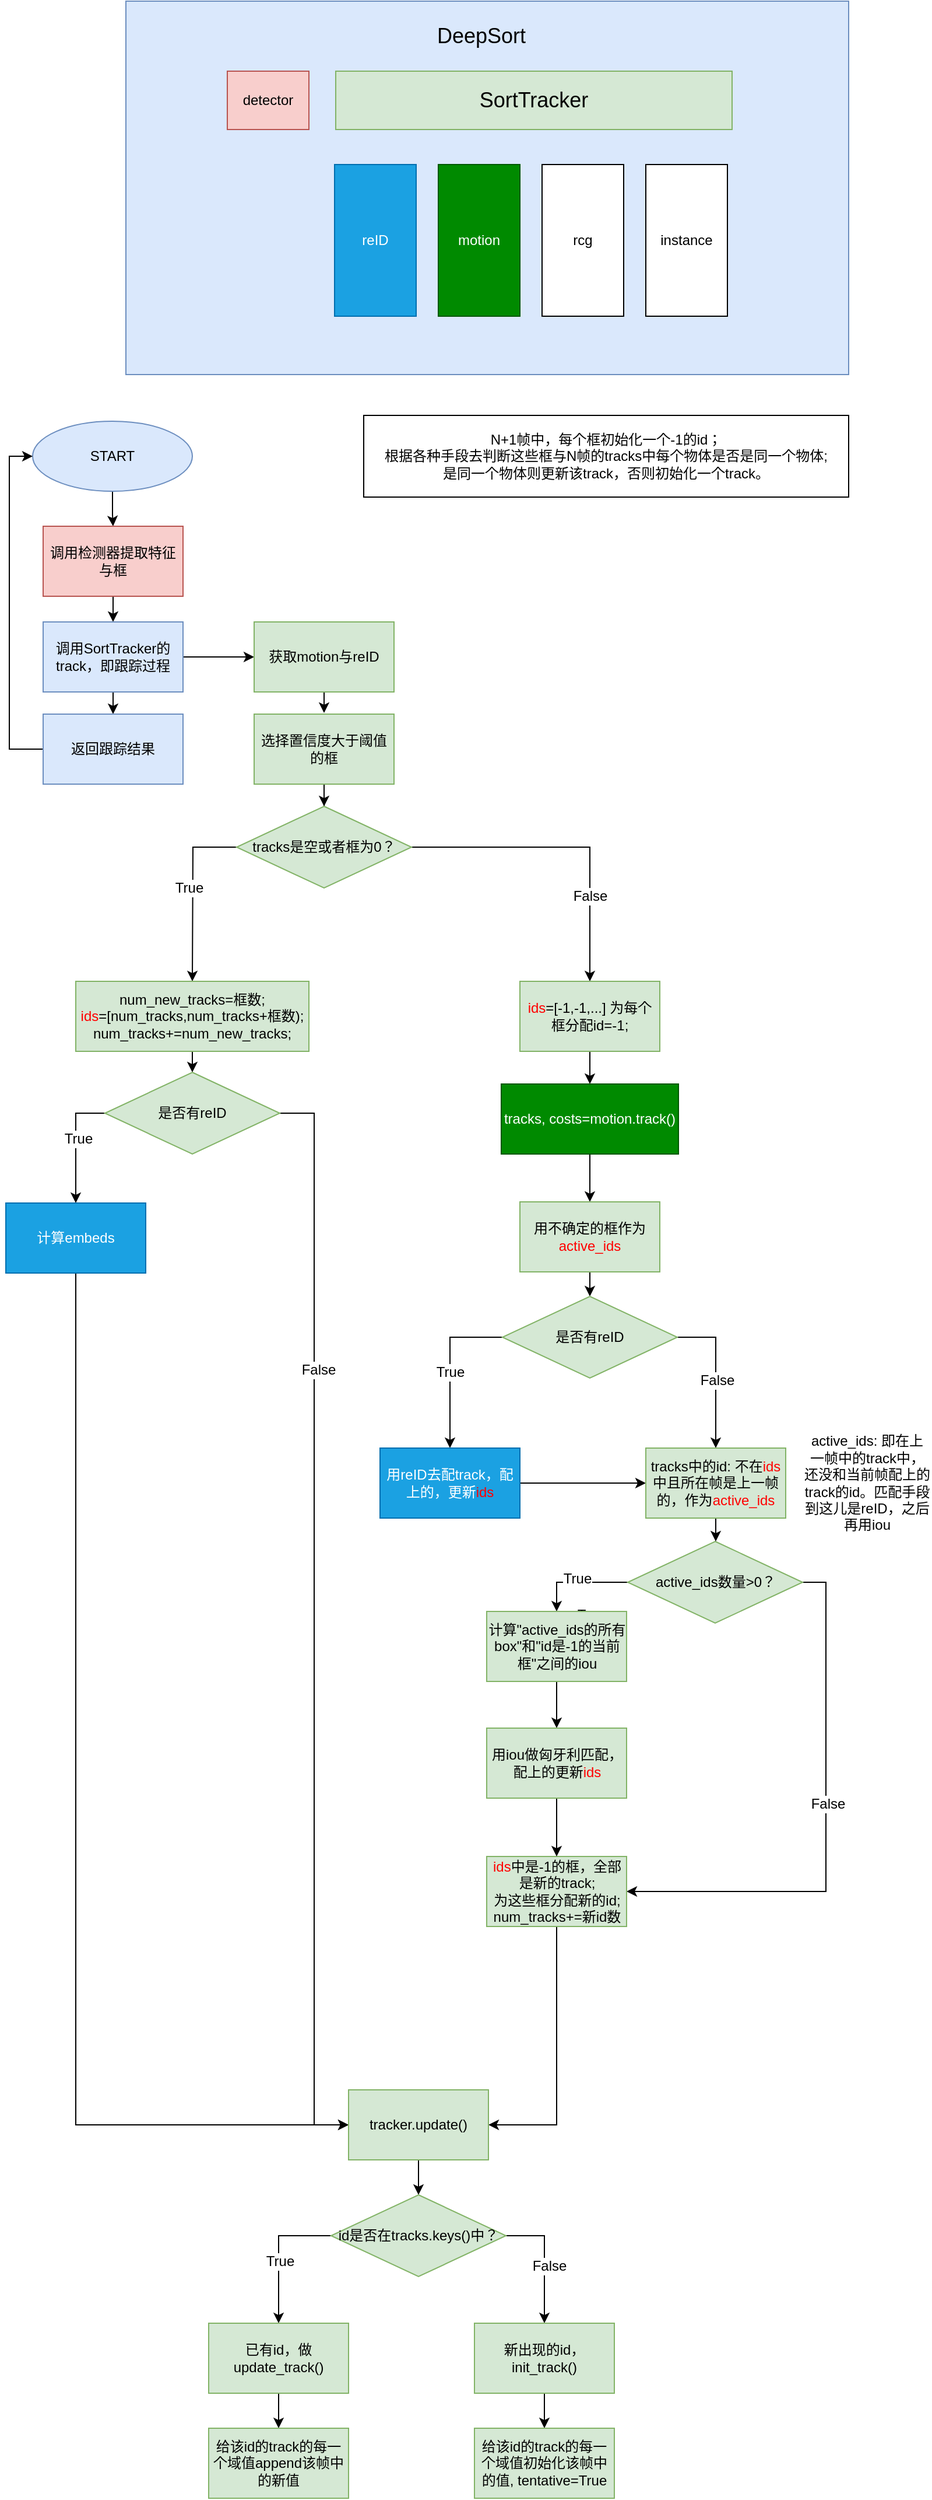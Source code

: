 <mxfile version="12.2.4" pages="1"><diagram id="D8LUkx4nPlUKm8RPPeIT" name="Page-1"><mxGraphModel dx="958" dy="534" grid="1" gridSize="10" guides="1" tooltips="1" connect="1" arrows="1" fold="1" page="1" pageScale="1" pageWidth="827" pageHeight="1169" math="0" shadow="0"><root><mxCell id="0"/><mxCell id="1" parent="0"/><mxCell id="2" value="" style="rounded=0;whiteSpace=wrap;html=1;fillColor=#dae8fc;strokeColor=#6c8ebf;" parent="1" vertex="1"><mxGeometry x="120" y="30" width="620" height="320" as="geometry"/></mxCell><mxCell id="3" value="&lt;font style=&quot;font-size: 18px&quot;&gt;DeepSort&lt;/font&gt;" style="text;html=1;strokeColor=none;fillColor=none;align=center;verticalAlign=middle;whiteSpace=wrap;rounded=0;" parent="1" vertex="1"><mxGeometry x="369" y="30" width="112" height="60" as="geometry"/></mxCell><mxCell id="4" value="&lt;span style=&quot;font-size: 18px ; white-space: normal&quot;&gt;SortTracker&lt;/span&gt;" style="rounded=0;whiteSpace=wrap;html=1;fillColor=#d5e8d4;strokeColor=#82b366;" parent="1" vertex="1"><mxGeometry x="300" y="90" width="340" height="50" as="geometry"/></mxCell><mxCell id="12" value="detector" style="rounded=0;whiteSpace=wrap;html=1;fillColor=#f8cecc;strokeColor=#b85450;" parent="1" vertex="1"><mxGeometry x="207" y="90" width="70" height="50" as="geometry"/></mxCell><mxCell id="14" value="reID" style="rounded=0;whiteSpace=wrap;html=1;fillColor=#1ba1e2;strokeColor=#006EAF;fontColor=#ffffff;" parent="1" vertex="1"><mxGeometry x="299" y="170" width="70" height="130" as="geometry"/></mxCell><mxCell id="15" value="motion" style="rounded=0;whiteSpace=wrap;html=1;fillColor=#008a00;strokeColor=#005700;fontColor=#ffffff;" parent="1" vertex="1"><mxGeometry x="388" y="170" width="70" height="130" as="geometry"/></mxCell><mxCell id="16" value="rcg" style="rounded=0;whiteSpace=wrap;html=1;" parent="1" vertex="1"><mxGeometry x="477" y="170" width="70" height="130" as="geometry"/></mxCell><mxCell id="17" value="instance" style="rounded=0;whiteSpace=wrap;html=1;" parent="1" vertex="1"><mxGeometry x="566" y="170" width="70" height="130" as="geometry"/></mxCell><mxCell id="20" value="" style="edgeStyle=orthogonalEdgeStyle;rounded=0;orthogonalLoop=1;jettySize=auto;html=1;" parent="1" source="18" target="19" edge="1"><mxGeometry relative="1" as="geometry"/></mxCell><mxCell id="18" value="START" style="ellipse;whiteSpace=wrap;html=1;fillColor=#dae8fc;strokeColor=#6c8ebf;" parent="1" vertex="1"><mxGeometry x="40" y="390" width="137" height="60" as="geometry"/></mxCell><mxCell id="22" value="" style="edgeStyle=orthogonalEdgeStyle;rounded=0;orthogonalLoop=1;jettySize=auto;html=1;" parent="1" source="19" target="21" edge="1"><mxGeometry relative="1" as="geometry"/></mxCell><mxCell id="19" value="调用检测器提取特征与框" style="rounded=0;whiteSpace=wrap;html=1;fillColor=#f8cecc;strokeColor=#b85450;" parent="1" vertex="1"><mxGeometry x="49" y="480" width="120" height="60" as="geometry"/></mxCell><mxCell id="24" style="edgeStyle=orthogonalEdgeStyle;rounded=0;orthogonalLoop=1;jettySize=auto;html=1;exitX=0.5;exitY=1;exitDx=0;exitDy=0;entryX=0.5;entryY=0;entryDx=0;entryDy=0;" parent="1" source="21" target="23" edge="1"><mxGeometry relative="1" as="geometry"/></mxCell><mxCell id="26" value="" style="edgeStyle=orthogonalEdgeStyle;rounded=0;orthogonalLoop=1;jettySize=auto;html=1;" parent="1" source="21" target="25" edge="1"><mxGeometry relative="1" as="geometry"/></mxCell><mxCell id="21" value="调用SortTracker的track，即跟踪过程" style="rounded=0;whiteSpace=wrap;html=1;fillColor=#dae8fc;strokeColor=#6c8ebf;" parent="1" vertex="1"><mxGeometry x="49" y="562" width="120" height="60" as="geometry"/></mxCell><mxCell id="95" style="edgeStyle=orthogonalEdgeStyle;rounded=0;orthogonalLoop=1;jettySize=auto;html=1;entryX=0;entryY=0.5;entryDx=0;entryDy=0;exitX=0;exitY=0.5;exitDx=0;exitDy=0;" parent="1" source="23" target="18" edge="1"><mxGeometry relative="1" as="geometry"/></mxCell><mxCell id="23" value="返回跟踪结果" style="rounded=0;whiteSpace=wrap;html=1;fillColor=#dae8fc;strokeColor=#6c8ebf;" parent="1" vertex="1"><mxGeometry x="49" y="641" width="120" height="60" as="geometry"/></mxCell><mxCell id="28" style="edgeStyle=orthogonalEdgeStyle;rounded=0;orthogonalLoop=1;jettySize=auto;html=1;exitX=0.5;exitY=1;exitDx=0;exitDy=0;" parent="1" source="25" edge="1"><mxGeometry relative="1" as="geometry"><mxPoint x="290" y="640" as="targetPoint"/></mxGeometry></mxCell><mxCell id="25" value="获取motion与reID" style="rounded=0;whiteSpace=wrap;html=1;fillColor=#d5e8d4;strokeColor=#82b366;" parent="1" vertex="1"><mxGeometry x="230" y="562" width="120" height="60" as="geometry"/></mxCell><mxCell id="30" value="" style="edgeStyle=orthogonalEdgeStyle;rounded=0;orthogonalLoop=1;jettySize=auto;html=1;" parent="1" source="27" target="29" edge="1"><mxGeometry relative="1" as="geometry"/></mxCell><mxCell id="27" value="选择置信度大于阈值的框" style="rounded=0;whiteSpace=wrap;html=1;fillColor=#d5e8d4;strokeColor=#82b366;" parent="1" vertex="1"><mxGeometry x="230" y="641" width="120" height="60" as="geometry"/></mxCell><mxCell id="34" style="edgeStyle=orthogonalEdgeStyle;rounded=0;orthogonalLoop=1;jettySize=auto;html=1;entryX=0.5;entryY=0;entryDx=0;entryDy=0;exitX=0;exitY=0.5;exitDx=0;exitDy=0;" parent="1" source="29" edge="1"><mxGeometry relative="1" as="geometry"><mxPoint x="177" y="870" as="targetPoint"/></mxGeometry></mxCell><mxCell id="35" value="True" style="text;html=1;resizable=0;points=[];align=center;verticalAlign=middle;labelBackgroundColor=#ffffff;" parent="34" vertex="1" connectable="0"><mxGeometry x="-0.059" y="-4" relative="1" as="geometry"><mxPoint as="offset"/></mxGeometry></mxCell><mxCell id="47" style="edgeStyle=orthogonalEdgeStyle;rounded=0;orthogonalLoop=1;jettySize=auto;html=1;exitX=1;exitY=0.5;exitDx=0;exitDy=0;entryX=0.5;entryY=0;entryDx=0;entryDy=0;" parent="1" source="29" target="46" edge="1"><mxGeometry relative="1" as="geometry"/></mxCell><mxCell id="48" value="False" style="text;html=1;resizable=0;points=[];align=center;verticalAlign=middle;labelBackgroundColor=#ffffff;" parent="47" vertex="1" connectable="0"><mxGeometry x="0.142" y="-42" relative="1" as="geometry"><mxPoint x="42" y="42" as="offset"/></mxGeometry></mxCell><mxCell id="29" value="tracks是空或者框为0？" style="rhombus;whiteSpace=wrap;html=1;fillColor=#d5e8d4;strokeColor=#82b366;" parent="1" vertex="1"><mxGeometry x="215" y="720" width="150" height="70" as="geometry"/></mxCell><mxCell id="39" style="edgeStyle=orthogonalEdgeStyle;rounded=0;orthogonalLoop=1;jettySize=auto;html=1;exitX=0.5;exitY=1;exitDx=0;exitDy=0;entryX=0.5;entryY=0;entryDx=0;entryDy=0;" parent="1" source="36" target="38" edge="1"><mxGeometry relative="1" as="geometry"/></mxCell><mxCell id="36" value="num_new_tracks=框数;&lt;br&gt;&lt;font color=&quot;#ff0000&quot;&gt;ids&lt;/font&gt;=[num_tracks,num_tracks+框数);&lt;br&gt;num_tracks+=num_new_tracks;" style="rounded=0;whiteSpace=wrap;html=1;fillColor=#d5e8d4;strokeColor=#82b366;" parent="1" vertex="1"><mxGeometry x="77" y="870" width="200" height="60" as="geometry"/></mxCell><mxCell id="41" style="edgeStyle=orthogonalEdgeStyle;rounded=0;orthogonalLoop=1;jettySize=auto;html=1;exitX=0;exitY=0.5;exitDx=0;exitDy=0;entryX=0.5;entryY=0;entryDx=0;entryDy=0;" parent="1" source="38" target="40" edge="1"><mxGeometry relative="1" as="geometry"/></mxCell><mxCell id="42" value="True" style="text;html=1;resizable=0;points=[];align=center;verticalAlign=middle;labelBackgroundColor=#ffffff;" parent="41" vertex="1" connectable="0"><mxGeometry x="-0.078" y="2" relative="1" as="geometry"><mxPoint as="offset"/></mxGeometry></mxCell><mxCell id="44" style="edgeStyle=orthogonalEdgeStyle;rounded=0;orthogonalLoop=1;jettySize=auto;html=1;exitX=1;exitY=0.5;exitDx=0;exitDy=0;entryX=0;entryY=0.5;entryDx=0;entryDy=0;" parent="1" source="38" target="65" edge="1"><mxGeometry relative="1" as="geometry"><mxPoint x="277" y="1059" as="targetPoint"/></mxGeometry></mxCell><mxCell id="45" value="False" style="text;html=1;resizable=0;points=[];align=center;verticalAlign=middle;labelBackgroundColor=#ffffff;" parent="44" vertex="1" connectable="0"><mxGeometry x="-0.505" y="-20" relative="1" as="geometry"><mxPoint x="23" y="20" as="offset"/></mxGeometry></mxCell><mxCell id="38" value="是否有reID" style="rhombus;whiteSpace=wrap;html=1;fillColor=#d5e8d4;strokeColor=#82b366;" parent="1" vertex="1"><mxGeometry x="102" y="948" width="150" height="70" as="geometry"/></mxCell><mxCell id="92" style="edgeStyle=orthogonalEdgeStyle;rounded=0;orthogonalLoop=1;jettySize=auto;html=1;entryX=0;entryY=0.5;entryDx=0;entryDy=0;exitX=0.5;exitY=1;exitDx=0;exitDy=0;" parent="1" source="40" target="65" edge="1"><mxGeometry relative="1" as="geometry"/></mxCell><mxCell id="40" value="计算embeds" style="rounded=0;whiteSpace=wrap;html=1;fillColor=#1ba1e2;strokeColor=#006EAF;fontColor=#ffffff;" parent="1" vertex="1"><mxGeometry x="17" y="1060" width="120" height="60" as="geometry"/></mxCell><mxCell id="50" value="" style="edgeStyle=orthogonalEdgeStyle;rounded=0;orthogonalLoop=1;jettySize=auto;html=1;" parent="1" source="46" target="49" edge="1"><mxGeometry relative="1" as="geometry"/></mxCell><mxCell id="46" value="&lt;font color=&quot;#ff0000&quot;&gt;ids&lt;/font&gt;=[-1,-1,...] 为每个框分配id=-1;&lt;br&gt;" style="rounded=0;whiteSpace=wrap;html=1;fillColor=#d5e8d4;strokeColor=#82b366;" parent="1" vertex="1"><mxGeometry x="458" y="870" width="120" height="60" as="geometry"/></mxCell><mxCell id="52" value="" style="edgeStyle=orthogonalEdgeStyle;rounded=0;orthogonalLoop=1;jettySize=auto;html=1;" parent="1" source="49" target="51" edge="1"><mxGeometry relative="1" as="geometry"/></mxCell><mxCell id="49" value="tracks, costs=motion.track()&lt;br&gt;" style="rounded=0;whiteSpace=wrap;html=1;fillColor=#008a00;strokeColor=#005700;fontColor=#ffffff;" parent="1" vertex="1"><mxGeometry x="442" y="958" width="152" height="60" as="geometry"/></mxCell><mxCell id="83" value="" style="edgeStyle=orthogonalEdgeStyle;rounded=0;orthogonalLoop=1;jettySize=auto;html=1;" parent="1" source="51" target="82" edge="1"><mxGeometry relative="1" as="geometry"/></mxCell><mxCell id="51" value="用不确定的框作为&lt;font color=&quot;#ff0000&quot;&gt;active_ids&lt;/font&gt;" style="rounded=0;whiteSpace=wrap;html=1;fillColor=#d5e8d4;strokeColor=#82b366;" parent="1" vertex="1"><mxGeometry x="458" y="1059" width="120" height="60" as="geometry"/></mxCell><mxCell id="56" style="edgeStyle=orthogonalEdgeStyle;rounded=0;orthogonalLoop=1;jettySize=auto;html=1;exitX=0;exitY=0.5;exitDx=0;exitDy=0;entryX=0.5;entryY=0;entryDx=0;entryDy=0;" parent="1" source="53" target="55" edge="1"><mxGeometry relative="1" as="geometry"/></mxCell><mxCell id="57" value="True" style="text;html=1;resizable=0;points=[];align=center;verticalAlign=middle;labelBackgroundColor=#ffffff;" parent="56" vertex="1" connectable="0"><mxGeometry x="-0.252" y="28" relative="1" as="geometry"><mxPoint as="offset"/></mxGeometry></mxCell><mxCell id="103" value="True" style="text;html=1;resizable=0;points=[];align=center;verticalAlign=middle;labelBackgroundColor=#ffffff;" parent="56" vertex="1" connectable="0"><mxGeometry x="0.023" y="-3" relative="1" as="geometry"><mxPoint as="offset"/></mxGeometry></mxCell><mxCell id="59" style="edgeStyle=orthogonalEdgeStyle;rounded=0;orthogonalLoop=1;jettySize=auto;html=1;entryX=1;entryY=0.5;entryDx=0;entryDy=0;exitX=1;exitY=0.5;exitDx=0;exitDy=0;" parent="1" source="53" target="61" edge="1"><mxGeometry relative="1" as="geometry"><mxPoint x="763" y="1480" as="targetPoint"/></mxGeometry></mxCell><mxCell id="60" value="False" style="text;html=1;resizable=0;points=[];align=center;verticalAlign=middle;labelBackgroundColor=#ffffff;" parent="59" vertex="1" connectable="0"><mxGeometry x="-0.21" y="-30" relative="1" as="geometry"><mxPoint x="31" y="30" as="offset"/></mxGeometry></mxCell><mxCell id="53" value="active_ids数量&amp;gt;0？" style="rhombus;whiteSpace=wrap;html=1;fillColor=#d5e8d4;strokeColor=#82b366;" parent="1" vertex="1"><mxGeometry x="550.5" y="1350" width="150" height="70" as="geometry"/></mxCell><mxCell id="101" style="edgeStyle=orthogonalEdgeStyle;rounded=0;orthogonalLoop=1;jettySize=auto;html=1;exitX=0.5;exitY=1;exitDx=0;exitDy=0;entryX=0.5;entryY=0;entryDx=0;entryDy=0;" parent="1" source="55" target="100" edge="1"><mxGeometry relative="1" as="geometry"/></mxCell><mxCell id="55" value="计算&quot;active_ids的所有box&quot;和&quot;id是-1的当前框&quot;之间的iou" style="rounded=0;whiteSpace=wrap;html=1;fillColor=#d5e8d4;strokeColor=#82b366;" parent="1" vertex="1"><mxGeometry x="429.5" y="1410" width="120" height="60" as="geometry"/></mxCell><mxCell id="66" style="edgeStyle=orthogonalEdgeStyle;rounded=0;orthogonalLoop=1;jettySize=auto;html=1;entryX=1;entryY=0.5;entryDx=0;entryDy=0;exitX=0.5;exitY=1;exitDx=0;exitDy=0;" parent="1" source="61" target="65" edge="1"><mxGeometry relative="1" as="geometry"/></mxCell><mxCell id="61" value="&lt;font color=&quot;#ff0000&quot;&gt;ids&lt;/font&gt;中是-1的框，全部是新的track;&lt;br&gt;为这些框分配新的id;&lt;br&gt;num_tracks+=新id数" style="rounded=0;whiteSpace=wrap;html=1;fillColor=#d5e8d4;strokeColor=#82b366;" parent="1" vertex="1"><mxGeometry x="429.5" y="1620" width="120" height="60" as="geometry"/></mxCell><mxCell id="69" value="" style="edgeStyle=orthogonalEdgeStyle;rounded=0;orthogonalLoop=1;jettySize=auto;html=1;" parent="1" source="65" edge="1"><mxGeometry relative="1" as="geometry"><mxPoint x="371" y="1910" as="targetPoint"/></mxGeometry></mxCell><mxCell id="65" value="tracker.update()" style="rounded=0;whiteSpace=wrap;html=1;fillColor=#d5e8d4;strokeColor=#82b366;" parent="1" vertex="1"><mxGeometry x="311" y="1820" width="120" height="60" as="geometry"/></mxCell><mxCell id="72" style="edgeStyle=orthogonalEdgeStyle;rounded=0;orthogonalLoop=1;jettySize=auto;html=1;entryX=0.5;entryY=0;entryDx=0;entryDy=0;exitX=0;exitY=0.5;exitDx=0;exitDy=0;" parent="1" source="70" target="71" edge="1"><mxGeometry relative="1" as="geometry"/></mxCell><mxCell id="73" value="True" style="text;html=1;resizable=0;points=[];align=center;verticalAlign=middle;labelBackgroundColor=#ffffff;" parent="72" vertex="1" connectable="0"><mxGeometry x="-0.267" y="22" relative="1" as="geometry"><mxPoint as="offset"/></mxGeometry></mxCell><mxCell id="75" style="edgeStyle=orthogonalEdgeStyle;rounded=0;orthogonalLoop=1;jettySize=auto;html=1;exitX=1;exitY=0.5;exitDx=0;exitDy=0;entryX=0.5;entryY=0;entryDx=0;entryDy=0;" parent="1" source="70" target="74" edge="1"><mxGeometry relative="1" as="geometry"/></mxCell><mxCell id="76" value="False" style="text;html=1;resizable=0;points=[];align=center;verticalAlign=middle;labelBackgroundColor=#ffffff;" parent="75" vertex="1" connectable="0"><mxGeometry x="0.093" y="4" relative="1" as="geometry"><mxPoint as="offset"/></mxGeometry></mxCell><mxCell id="70" value="id是否在tracks.keys()中？" style="rhombus;whiteSpace=wrap;html=1;fillColor=#d5e8d4;strokeColor=#82b366;" parent="1" vertex="1"><mxGeometry x="296" y="1910" width="150" height="70" as="geometry"/></mxCell><mxCell id="78" value="" style="edgeStyle=orthogonalEdgeStyle;rounded=0;orthogonalLoop=1;jettySize=auto;html=1;" parent="1" source="71" target="77" edge="1"><mxGeometry relative="1" as="geometry"/></mxCell><mxCell id="71" value="已有id，做update_track()" style="rounded=0;whiteSpace=wrap;html=1;fillColor=#d5e8d4;strokeColor=#82b366;" parent="1" vertex="1"><mxGeometry x="191" y="2020" width="120" height="60" as="geometry"/></mxCell><mxCell id="80" value="" style="edgeStyle=orthogonalEdgeStyle;rounded=0;orthogonalLoop=1;jettySize=auto;html=1;" parent="1" source="74" target="79" edge="1"><mxGeometry relative="1" as="geometry"/></mxCell><mxCell id="74" value="新出现的id，init_track()" style="rounded=0;whiteSpace=wrap;html=1;fillColor=#d5e8d4;strokeColor=#82b366;" parent="1" vertex="1"><mxGeometry x="419" y="2020" width="120" height="60" as="geometry"/></mxCell><mxCell id="77" value="给该id的track的每一个域值append该帧中的新值" style="rounded=0;whiteSpace=wrap;html=1;fillColor=#d5e8d4;strokeColor=#82b366;" parent="1" vertex="1"><mxGeometry x="191" y="2110" width="120" height="60" as="geometry"/></mxCell><mxCell id="79" value="给该id的track的每一个域值初始化该帧中的值, tentative=True" style="rounded=0;whiteSpace=wrap;html=1;fillColor=#d5e8d4;strokeColor=#82b366;" parent="1" vertex="1"><mxGeometry x="419" y="2110" width="120" height="60" as="geometry"/></mxCell><mxCell id="81" value="N+1帧中，每个框初始化一个-1的id；&lt;br&gt;根据各种手段去判断这些框与N帧的tracks中每个物体是否是同一个物体;&lt;br&gt;是同一个物体则更新该track，否则初始化一个track。" style="rounded=0;whiteSpace=wrap;html=1;" parent="1" vertex="1"><mxGeometry x="324" y="385" width="416" height="70" as="geometry"/></mxCell><mxCell id="86" style="edgeStyle=orthogonalEdgeStyle;rounded=0;orthogonalLoop=1;jettySize=auto;html=1;exitX=0;exitY=0.5;exitDx=0;exitDy=0;entryX=0.5;entryY=0;entryDx=0;entryDy=0;" parent="1" source="82" target="84" edge="1"><mxGeometry relative="1" as="geometry"/></mxCell><mxCell id="87" value="True" style="text;html=1;resizable=0;points=[];align=center;verticalAlign=middle;labelBackgroundColor=#ffffff;" parent="86" vertex="1" connectable="0"><mxGeometry x="0.071" relative="1" as="geometry"><mxPoint as="offset"/></mxGeometry></mxCell><mxCell id="89" style="edgeStyle=orthogonalEdgeStyle;rounded=0;orthogonalLoop=1;jettySize=auto;html=1;entryX=0.5;entryY=0;entryDx=0;entryDy=0;exitX=1;exitY=0.5;exitDx=0;exitDy=0;" parent="1" source="82" target="88" edge="1"><mxGeometry relative="1" as="geometry"/></mxCell><mxCell id="90" value="False" style="text;html=1;resizable=0;points=[];align=center;verticalAlign=middle;labelBackgroundColor=#ffffff;" parent="89" vertex="1" connectable="0"><mxGeometry x="0.094" y="1" relative="1" as="geometry"><mxPoint as="offset"/></mxGeometry></mxCell><mxCell id="82" value="是否有reID" style="rhombus;whiteSpace=wrap;html=1;fillColor=#d5e8d4;strokeColor=#82b366;" parent="1" vertex="1"><mxGeometry x="443" y="1140" width="150" height="70" as="geometry"/></mxCell><mxCell id="96" style="edgeStyle=orthogonalEdgeStyle;rounded=0;orthogonalLoop=1;jettySize=auto;html=1;entryX=0;entryY=0.5;entryDx=0;entryDy=0;" parent="1" source="84" target="88" edge="1"><mxGeometry relative="1" as="geometry"><mxPoint x="560" y="1300" as="targetPoint"/></mxGeometry></mxCell><mxCell id="84" value="用reID去配track，配上的，更新&lt;font color=&quot;#ff0000&quot;&gt;ids&lt;/font&gt;" style="rounded=0;whiteSpace=wrap;html=1;fillColor=#1ba1e2;strokeColor=#006EAF;fontColor=#ffffff;" parent="1" vertex="1"><mxGeometry x="338" y="1270" width="120" height="60" as="geometry"/></mxCell><mxCell id="91" value="" style="edgeStyle=orthogonalEdgeStyle;rounded=0;orthogonalLoop=1;jettySize=auto;html=1;" parent="1" source="88" target="53" edge="1"><mxGeometry relative="1" as="geometry"/></mxCell><mxCell id="88" value="tracks中的id: 不在&lt;font color=&quot;#ff0000&quot;&gt;ids&lt;/font&gt;中且所在帧是上一帧的，作为&lt;font color=&quot;#ff0000&quot;&gt;active_ids&lt;/font&gt;" style="rounded=0;whiteSpace=wrap;html=1;fillColor=#d5e8d4;strokeColor=#82b366;" parent="1" vertex="1"><mxGeometry x="566" y="1270" width="120" height="60" as="geometry"/></mxCell><mxCell id="97" value="active_ids: 即在上一帧中的track中，还没和当前帧配上的track的id。匹配手段到这儿是reID，之后再用iou" style="text;html=1;strokeColor=none;fillColor=none;align=center;verticalAlign=middle;whiteSpace=wrap;rounded=0;" parent="1" vertex="1"><mxGeometry x="700.5" y="1275" width="110" height="50" as="geometry"/></mxCell><mxCell id="102" value="" style="edgeStyle=orthogonalEdgeStyle;rounded=0;orthogonalLoop=1;jettySize=auto;html=1;" parent="1" source="100" target="61" edge="1"><mxGeometry relative="1" as="geometry"/></mxCell><mxCell id="100" value="用iou做匈牙利匹配，配上的更新&lt;font color=&quot;#ff0000&quot;&gt;ids&lt;/font&gt;" style="rounded=0;whiteSpace=wrap;html=1;fillColor=#d5e8d4;strokeColor=#82b366;" parent="1" vertex="1"><mxGeometry x="429.5" y="1510" width="120" height="60" as="geometry"/></mxCell></root></mxGraphModel></diagram></mxfile>